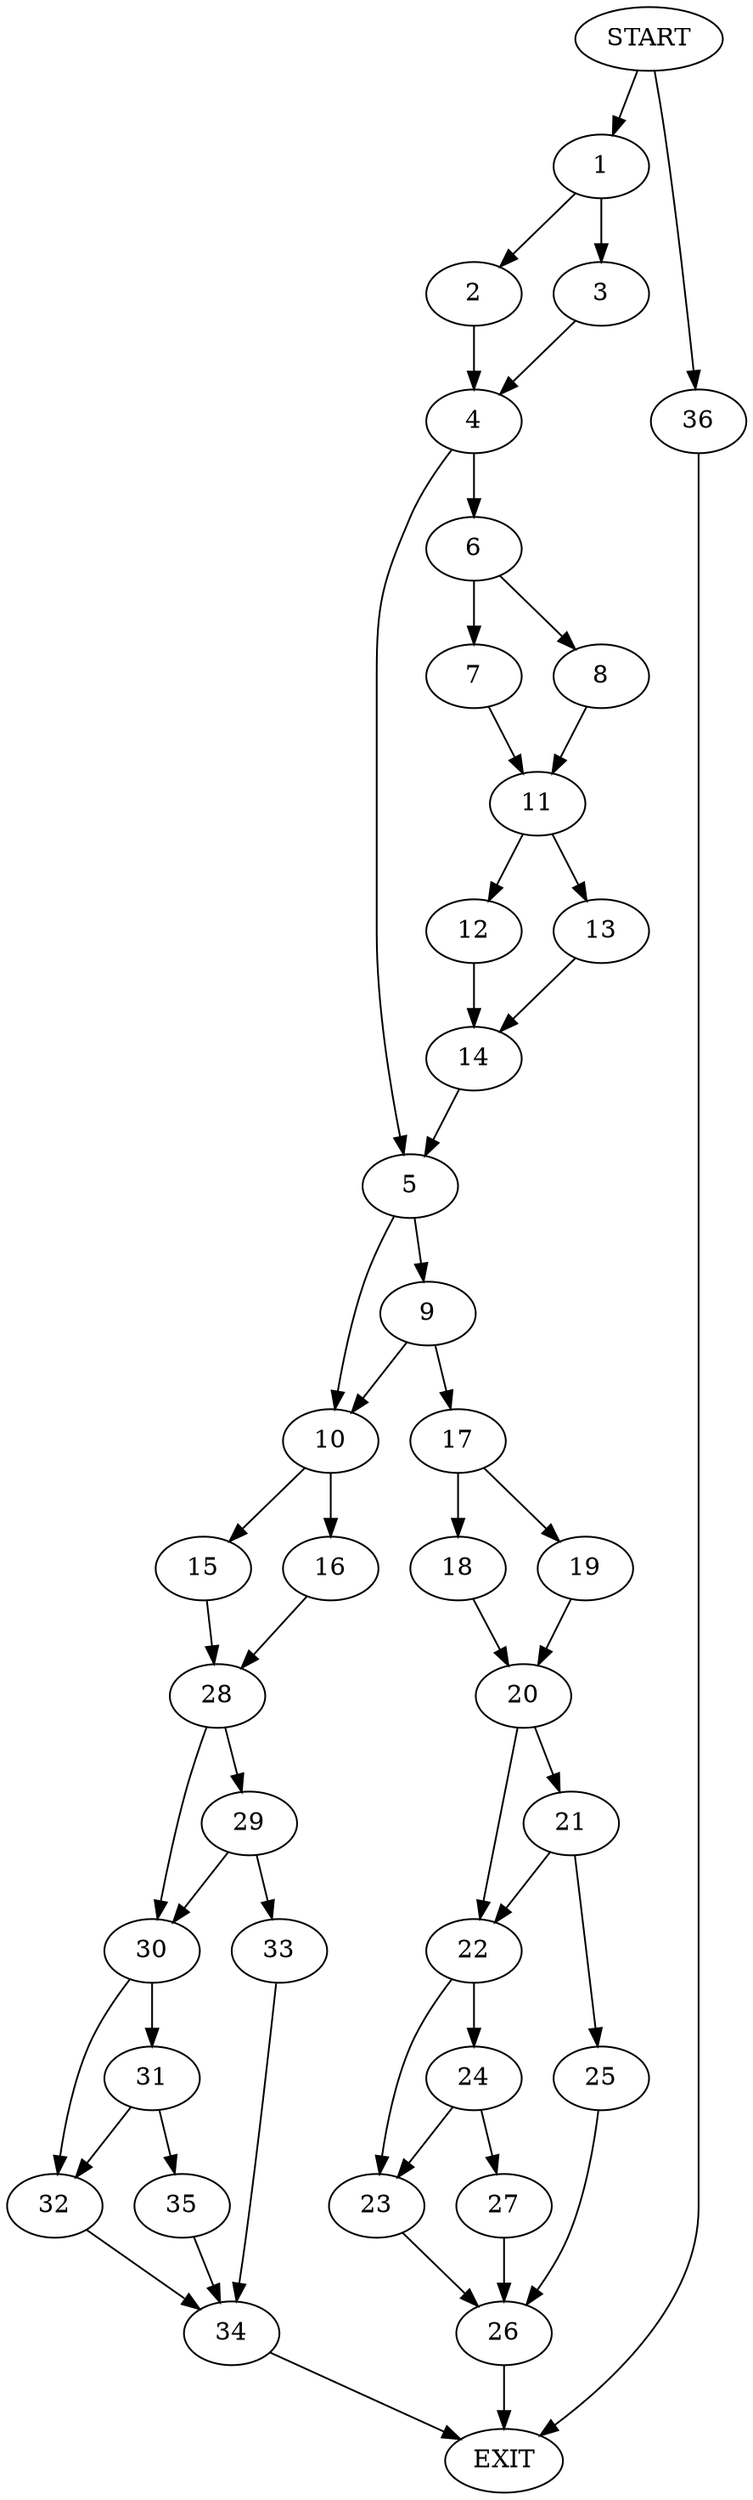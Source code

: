 digraph {
0 [label="START"]
37 [label="EXIT"]
0 -> 1
1 -> 2
1 -> 3
3 -> 4
2 -> 4
4 -> 5
4 -> 6
6 -> 7
6 -> 8
5 -> 9
5 -> 10
8 -> 11
7 -> 11
11 -> 12
11 -> 13
12 -> 14
13 -> 14
14 -> 5
10 -> 15
10 -> 16
9 -> 10
9 -> 17
17 -> 18
17 -> 19
19 -> 20
18 -> 20
20 -> 21
20 -> 22
22 -> 23
22 -> 24
21 -> 25
21 -> 22
25 -> 26
26 -> 37
24 -> 23
24 -> 27
23 -> 26
27 -> 26
15 -> 28
16 -> 28
28 -> 29
28 -> 30
30 -> 31
30 -> 32
29 -> 30
29 -> 33
33 -> 34
34 -> 37
32 -> 34
31 -> 35
31 -> 32
35 -> 34
0 -> 36
36 -> 37
}
